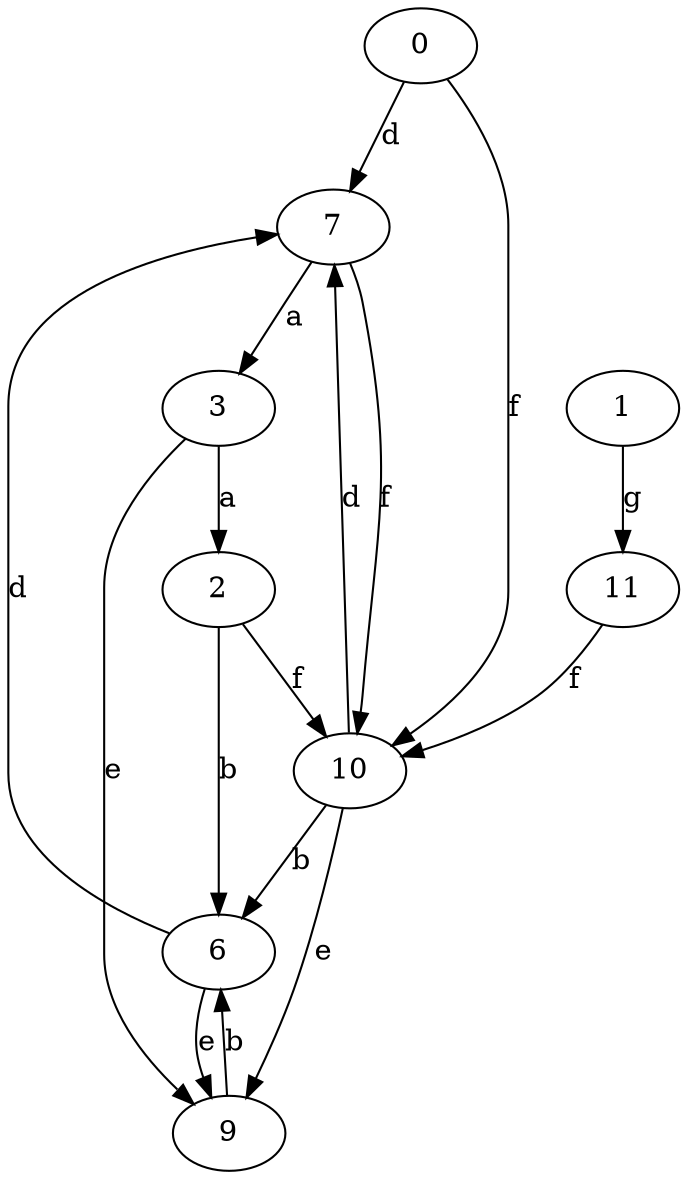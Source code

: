 strict digraph  {
0;
2;
3;
6;
7;
1;
9;
10;
11;
0 -> 7  [label=d];
0 -> 10  [label=f];
2 -> 6  [label=b];
2 -> 10  [label=f];
3 -> 2  [label=a];
3 -> 9  [label=e];
6 -> 7  [label=d];
6 -> 9  [label=e];
7 -> 3  [label=a];
7 -> 10  [label=f];
1 -> 11  [label=g];
9 -> 6  [label=b];
10 -> 6  [label=b];
10 -> 7  [label=d];
10 -> 9  [label=e];
11 -> 10  [label=f];
}
